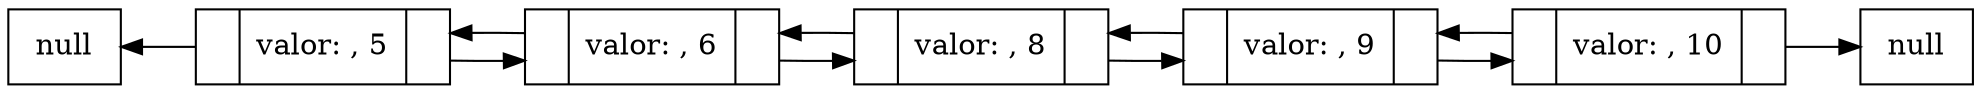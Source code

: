 digraph lista{
rankdir=LR;
node[shape = record];
nodonull1[label="null"];
nodonull2[label="null"];
nodo0[label="{|valor: , 5|}"];
nodo1[label="{|valor: , 6|}"];
nodo2[label="{|valor: , 8|}"];
nodo3[label="{|valor: , 9|}"];
nodo4[label="{|valor: , 10|}"];
nodonull1->nodo0 [dir=back];
nodo0->nodo1;
nodo1->nodo0;
nodo1->nodo2;
nodo2->nodo1;
nodo2->nodo3;
nodo3->nodo2;
nodo3->nodo4;
nodo4->nodo3;
nodo4->nodonull2;
}